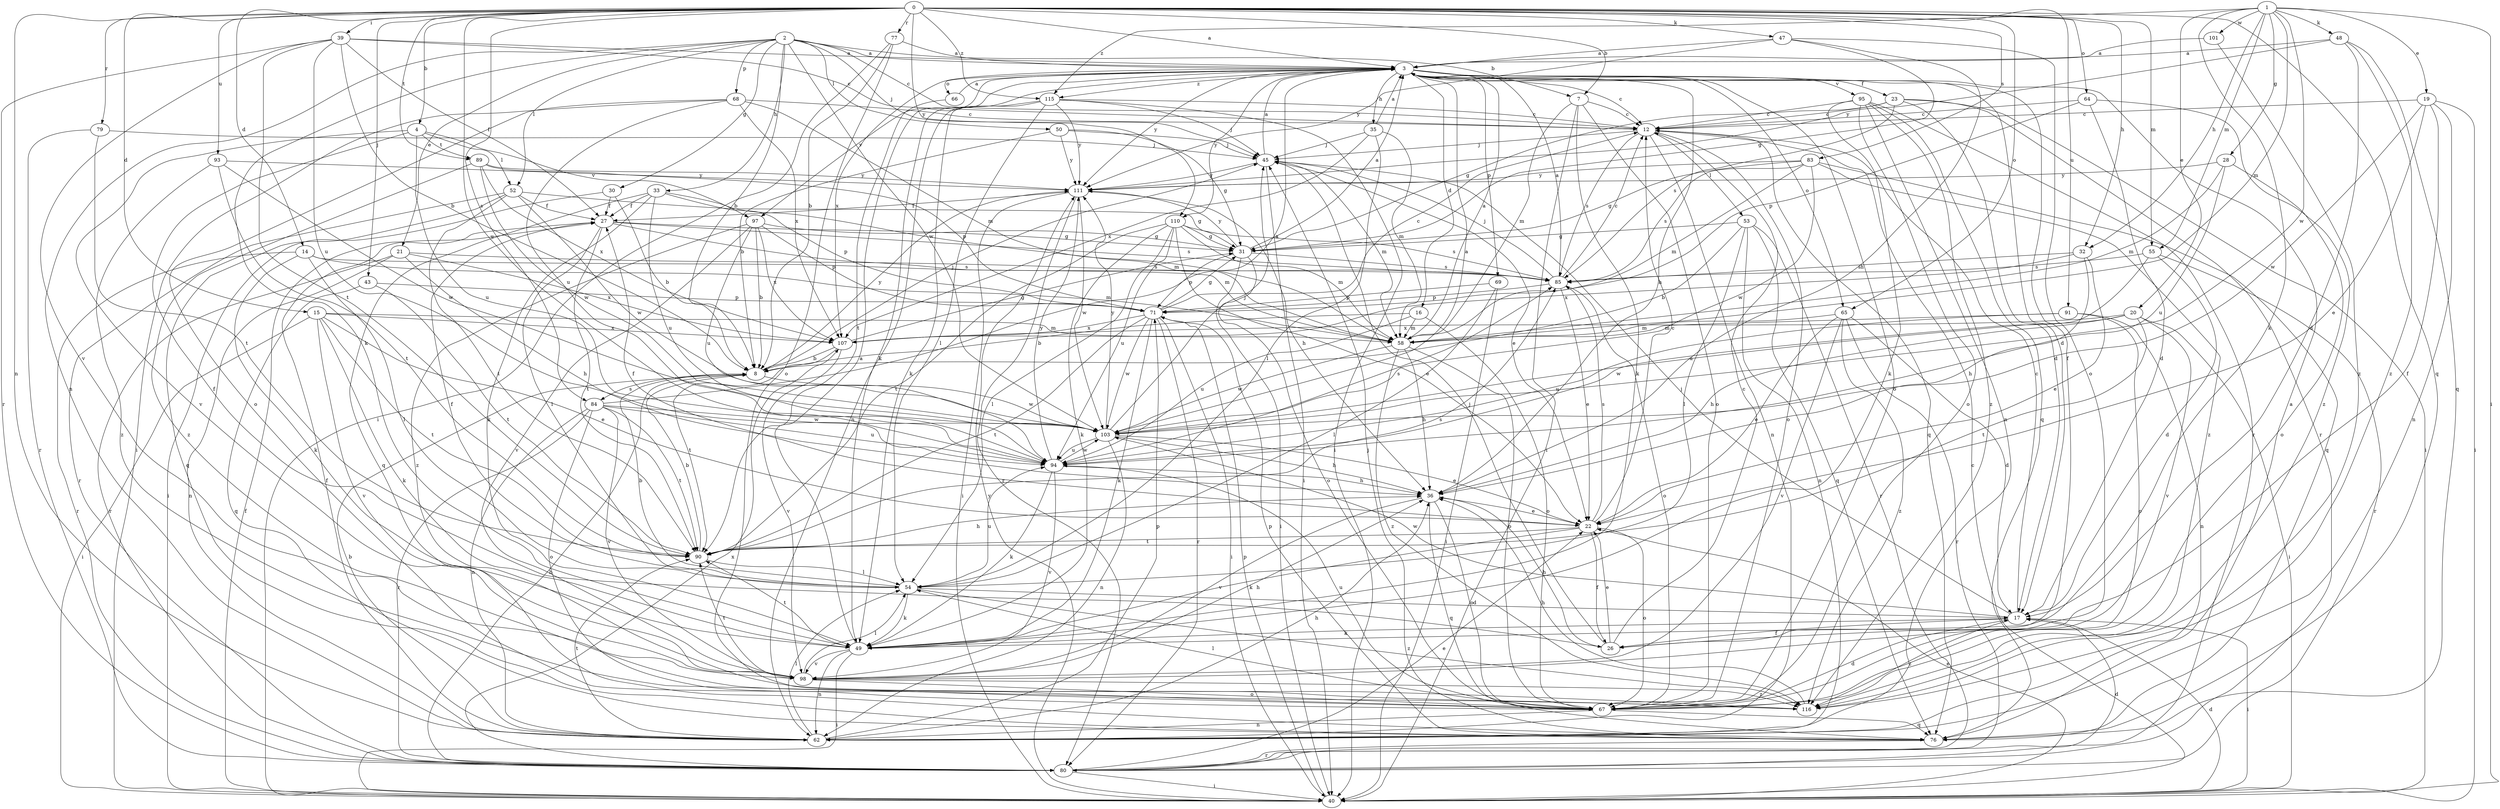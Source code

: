 strict digraph  {
0;
1;
2;
3;
4;
7;
8;
12;
14;
15;
16;
17;
19;
20;
21;
22;
23;
26;
27;
28;
30;
31;
32;
33;
35;
36;
39;
40;
43;
45;
47;
48;
49;
50;
52;
53;
54;
55;
58;
62;
64;
65;
66;
67;
68;
69;
71;
76;
77;
79;
80;
83;
84;
85;
89;
90;
91;
93;
94;
95;
97;
98;
101;
103;
107;
110;
111;
115;
116;
0 -> 3  [label=a];
0 -> 4  [label=b];
0 -> 7  [label=b];
0 -> 14  [label=d];
0 -> 15  [label=d];
0 -> 32  [label=h];
0 -> 39  [label=i];
0 -> 43  [label=j];
0 -> 47  [label=k];
0 -> 55  [label=m];
0 -> 62  [label=n];
0 -> 64  [label=o];
0 -> 65  [label=o];
0 -> 76  [label=q];
0 -> 77  [label=r];
0 -> 79  [label=r];
0 -> 83  [label=s];
0 -> 84  [label=s];
0 -> 89  [label=t];
0 -> 91  [label=u];
0 -> 93  [label=u];
0 -> 94  [label=u];
0 -> 110  [label=y];
0 -> 115  [label=z];
1 -> 19  [label=e];
1 -> 20  [label=e];
1 -> 28  [label=g];
1 -> 32  [label=h];
1 -> 40  [label=i];
1 -> 48  [label=k];
1 -> 49  [label=k];
1 -> 55  [label=m];
1 -> 58  [label=m];
1 -> 101  [label=w];
1 -> 103  [label=w];
1 -> 115  [label=z];
2 -> 3  [label=a];
2 -> 7  [label=b];
2 -> 8  [label=b];
2 -> 12  [label=c];
2 -> 21  [label=e];
2 -> 30  [label=g];
2 -> 33  [label=h];
2 -> 45  [label=j];
2 -> 49  [label=k];
2 -> 50  [label=l];
2 -> 52  [label=l];
2 -> 62  [label=n];
2 -> 68  [label=p];
2 -> 103  [label=w];
3 -> 12  [label=c];
3 -> 16  [label=d];
3 -> 17  [label=d];
3 -> 23  [label=f];
3 -> 26  [label=f];
3 -> 35  [label=h];
3 -> 36  [label=h];
3 -> 49  [label=k];
3 -> 65  [label=o];
3 -> 66  [label=o];
3 -> 67  [label=o];
3 -> 69  [label=p];
3 -> 95  [label=v];
3 -> 97  [label=v];
3 -> 107  [label=x];
3 -> 110  [label=y];
3 -> 111  [label=y];
3 -> 115  [label=z];
4 -> 26  [label=f];
4 -> 52  [label=l];
4 -> 89  [label=t];
4 -> 94  [label=u];
4 -> 97  [label=v];
4 -> 98  [label=v];
7 -> 12  [label=c];
7 -> 40  [label=i];
7 -> 49  [label=k];
7 -> 58  [label=m];
7 -> 67  [label=o];
8 -> 45  [label=j];
8 -> 84  [label=s];
8 -> 103  [label=w];
8 -> 111  [label=y];
12 -> 45  [label=j];
12 -> 53  [label=l];
12 -> 62  [label=n];
12 -> 67  [label=o];
12 -> 76  [label=q];
12 -> 85  [label=s];
14 -> 49  [label=k];
14 -> 54  [label=l];
14 -> 58  [label=m];
14 -> 80  [label=r];
14 -> 85  [label=s];
15 -> 22  [label=e];
15 -> 40  [label=i];
15 -> 49  [label=k];
15 -> 58  [label=m];
15 -> 90  [label=t];
15 -> 98  [label=v];
15 -> 107  [label=x];
16 -> 8  [label=b];
16 -> 58  [label=m];
16 -> 67  [label=o];
16 -> 94  [label=u];
17 -> 12  [label=c];
17 -> 26  [label=f];
17 -> 40  [label=i];
17 -> 45  [label=j];
17 -> 49  [label=k];
17 -> 103  [label=w];
17 -> 116  [label=z];
19 -> 12  [label=c];
19 -> 22  [label=e];
19 -> 26  [label=f];
19 -> 40  [label=i];
19 -> 62  [label=n];
19 -> 103  [label=w];
20 -> 36  [label=h];
20 -> 40  [label=i];
20 -> 90  [label=t];
20 -> 98  [label=v];
20 -> 103  [label=w];
20 -> 107  [label=x];
21 -> 36  [label=h];
21 -> 62  [label=n];
21 -> 80  [label=r];
21 -> 85  [label=s];
21 -> 107  [label=x];
22 -> 12  [label=c];
22 -> 26  [label=f];
22 -> 27  [label=f];
22 -> 49  [label=k];
22 -> 67  [label=o];
22 -> 85  [label=s];
22 -> 90  [label=t];
23 -> 12  [label=c];
23 -> 17  [label=d];
23 -> 31  [label=g];
23 -> 40  [label=i];
23 -> 80  [label=r];
23 -> 85  [label=s];
26 -> 12  [label=c];
26 -> 22  [label=e];
26 -> 36  [label=h];
26 -> 45  [label=j];
27 -> 31  [label=g];
27 -> 54  [label=l];
27 -> 58  [label=m];
27 -> 85  [label=s];
27 -> 90  [label=t];
28 -> 58  [label=m];
28 -> 67  [label=o];
28 -> 94  [label=u];
28 -> 111  [label=y];
30 -> 8  [label=b];
30 -> 27  [label=f];
30 -> 40  [label=i];
31 -> 3  [label=a];
31 -> 40  [label=i];
31 -> 67  [label=o];
31 -> 71  [label=p];
31 -> 85  [label=s];
31 -> 111  [label=y];
32 -> 22  [label=e];
32 -> 36  [label=h];
32 -> 85  [label=s];
32 -> 107  [label=x];
33 -> 27  [label=f];
33 -> 49  [label=k];
33 -> 58  [label=m];
33 -> 71  [label=p];
33 -> 76  [label=q];
33 -> 94  [label=u];
35 -> 3  [label=a];
35 -> 45  [label=j];
35 -> 54  [label=l];
35 -> 58  [label=m];
35 -> 107  [label=x];
36 -> 22  [label=e];
36 -> 67  [label=o];
36 -> 76  [label=q];
36 -> 98  [label=v];
39 -> 3  [label=a];
39 -> 8  [label=b];
39 -> 12  [label=c];
39 -> 27  [label=f];
39 -> 80  [label=r];
39 -> 90  [label=t];
39 -> 94  [label=u];
39 -> 98  [label=v];
40 -> 12  [label=c];
40 -> 17  [label=d];
40 -> 22  [label=e];
40 -> 27  [label=f];
40 -> 71  [label=p];
40 -> 111  [label=y];
43 -> 71  [label=p];
43 -> 76  [label=q];
43 -> 90  [label=t];
45 -> 3  [label=a];
45 -> 22  [label=e];
45 -> 40  [label=i];
45 -> 58  [label=m];
45 -> 111  [label=y];
47 -> 3  [label=a];
47 -> 31  [label=g];
47 -> 36  [label=h];
47 -> 67  [label=o];
47 -> 111  [label=y];
48 -> 3  [label=a];
48 -> 17  [label=d];
48 -> 76  [label=q];
48 -> 111  [label=y];
48 -> 116  [label=z];
49 -> 3  [label=a];
49 -> 40  [label=i];
49 -> 62  [label=n];
49 -> 90  [label=t];
49 -> 98  [label=v];
50 -> 8  [label=b];
50 -> 31  [label=g];
50 -> 45  [label=j];
50 -> 111  [label=y];
52 -> 27  [label=f];
52 -> 31  [label=g];
52 -> 76  [label=q];
52 -> 80  [label=r];
52 -> 90  [label=t];
52 -> 103  [label=w];
53 -> 8  [label=b];
53 -> 31  [label=g];
53 -> 54  [label=l];
53 -> 62  [label=n];
53 -> 76  [label=q];
53 -> 80  [label=r];
54 -> 8  [label=b];
54 -> 17  [label=d];
54 -> 27  [label=f];
54 -> 49  [label=k];
54 -> 94  [label=u];
54 -> 116  [label=z];
55 -> 17  [label=d];
55 -> 80  [label=r];
55 -> 85  [label=s];
55 -> 94  [label=u];
58 -> 3  [label=a];
58 -> 36  [label=h];
58 -> 67  [label=o];
58 -> 103  [label=w];
58 -> 116  [label=z];
62 -> 8  [label=b];
62 -> 27  [label=f];
62 -> 36  [label=h];
62 -> 54  [label=l];
62 -> 71  [label=p];
62 -> 90  [label=t];
64 -> 12  [label=c];
64 -> 17  [label=d];
64 -> 71  [label=p];
64 -> 116  [label=z];
65 -> 17  [label=d];
65 -> 22  [label=e];
65 -> 58  [label=m];
65 -> 80  [label=r];
65 -> 98  [label=v];
65 -> 116  [label=z];
66 -> 3  [label=a];
66 -> 90  [label=t];
67 -> 17  [label=d];
67 -> 54  [label=l];
67 -> 62  [label=n];
67 -> 76  [label=q];
67 -> 94  [label=u];
68 -> 12  [label=c];
68 -> 40  [label=i];
68 -> 58  [label=m];
68 -> 67  [label=o];
68 -> 94  [label=u];
68 -> 107  [label=x];
69 -> 40  [label=i];
69 -> 54  [label=l];
69 -> 71  [label=p];
71 -> 12  [label=c];
71 -> 31  [label=g];
71 -> 40  [label=i];
71 -> 49  [label=k];
71 -> 80  [label=r];
71 -> 90  [label=t];
71 -> 103  [label=w];
71 -> 107  [label=x];
76 -> 3  [label=a];
76 -> 45  [label=j];
76 -> 71  [label=p];
76 -> 80  [label=r];
77 -> 3  [label=a];
77 -> 8  [label=b];
77 -> 40  [label=i];
77 -> 67  [label=o];
79 -> 45  [label=j];
79 -> 80  [label=r];
79 -> 90  [label=t];
80 -> 8  [label=b];
80 -> 17  [label=d];
80 -> 22  [label=e];
80 -> 40  [label=i];
80 -> 107  [label=x];
83 -> 31  [label=g];
83 -> 58  [label=m];
83 -> 76  [label=q];
83 -> 85  [label=s];
83 -> 103  [label=w];
83 -> 111  [label=y];
83 -> 116  [label=z];
84 -> 3  [label=a];
84 -> 62  [label=n];
84 -> 67  [label=o];
84 -> 80  [label=r];
84 -> 90  [label=t];
84 -> 94  [label=u];
84 -> 98  [label=v];
84 -> 103  [label=w];
85 -> 3  [label=a];
85 -> 12  [label=c];
85 -> 22  [label=e];
85 -> 45  [label=j];
85 -> 67  [label=o];
85 -> 71  [label=p];
89 -> 71  [label=p];
89 -> 103  [label=w];
89 -> 107  [label=x];
89 -> 111  [label=y];
89 -> 116  [label=z];
90 -> 8  [label=b];
90 -> 36  [label=h];
90 -> 54  [label=l];
90 -> 85  [label=s];
91 -> 58  [label=m];
91 -> 62  [label=n];
91 -> 67  [label=o];
91 -> 94  [label=u];
93 -> 90  [label=t];
93 -> 103  [label=w];
93 -> 111  [label=y];
93 -> 116  [label=z];
94 -> 36  [label=h];
94 -> 49  [label=k];
94 -> 85  [label=s];
94 -> 98  [label=v];
94 -> 103  [label=w];
94 -> 111  [label=y];
95 -> 12  [label=c];
95 -> 49  [label=k];
95 -> 62  [label=n];
95 -> 67  [label=o];
95 -> 76  [label=q];
95 -> 80  [label=r];
95 -> 116  [label=z];
97 -> 8  [label=b];
97 -> 31  [label=g];
97 -> 71  [label=p];
97 -> 94  [label=u];
97 -> 98  [label=v];
97 -> 107  [label=x];
97 -> 116  [label=z];
98 -> 36  [label=h];
98 -> 54  [label=l];
98 -> 67  [label=o];
98 -> 90  [label=t];
98 -> 116  [label=z];
101 -> 3  [label=a];
101 -> 116  [label=z];
103 -> 3  [label=a];
103 -> 22  [label=e];
103 -> 36  [label=h];
103 -> 45  [label=j];
103 -> 62  [label=n];
103 -> 94  [label=u];
103 -> 111  [label=y];
107 -> 8  [label=b];
107 -> 31  [label=g];
107 -> 90  [label=t];
107 -> 98  [label=v];
110 -> 22  [label=e];
110 -> 31  [label=g];
110 -> 49  [label=k];
110 -> 54  [label=l];
110 -> 58  [label=m];
110 -> 85  [label=s];
110 -> 90  [label=t];
110 -> 94  [label=u];
111 -> 27  [label=f];
111 -> 36  [label=h];
111 -> 40  [label=i];
111 -> 80  [label=r];
111 -> 103  [label=w];
115 -> 12  [label=c];
115 -> 40  [label=i];
115 -> 45  [label=j];
115 -> 49  [label=k];
115 -> 54  [label=l];
115 -> 62  [label=n];
115 -> 111  [label=y];
116 -> 36  [label=h];
}
